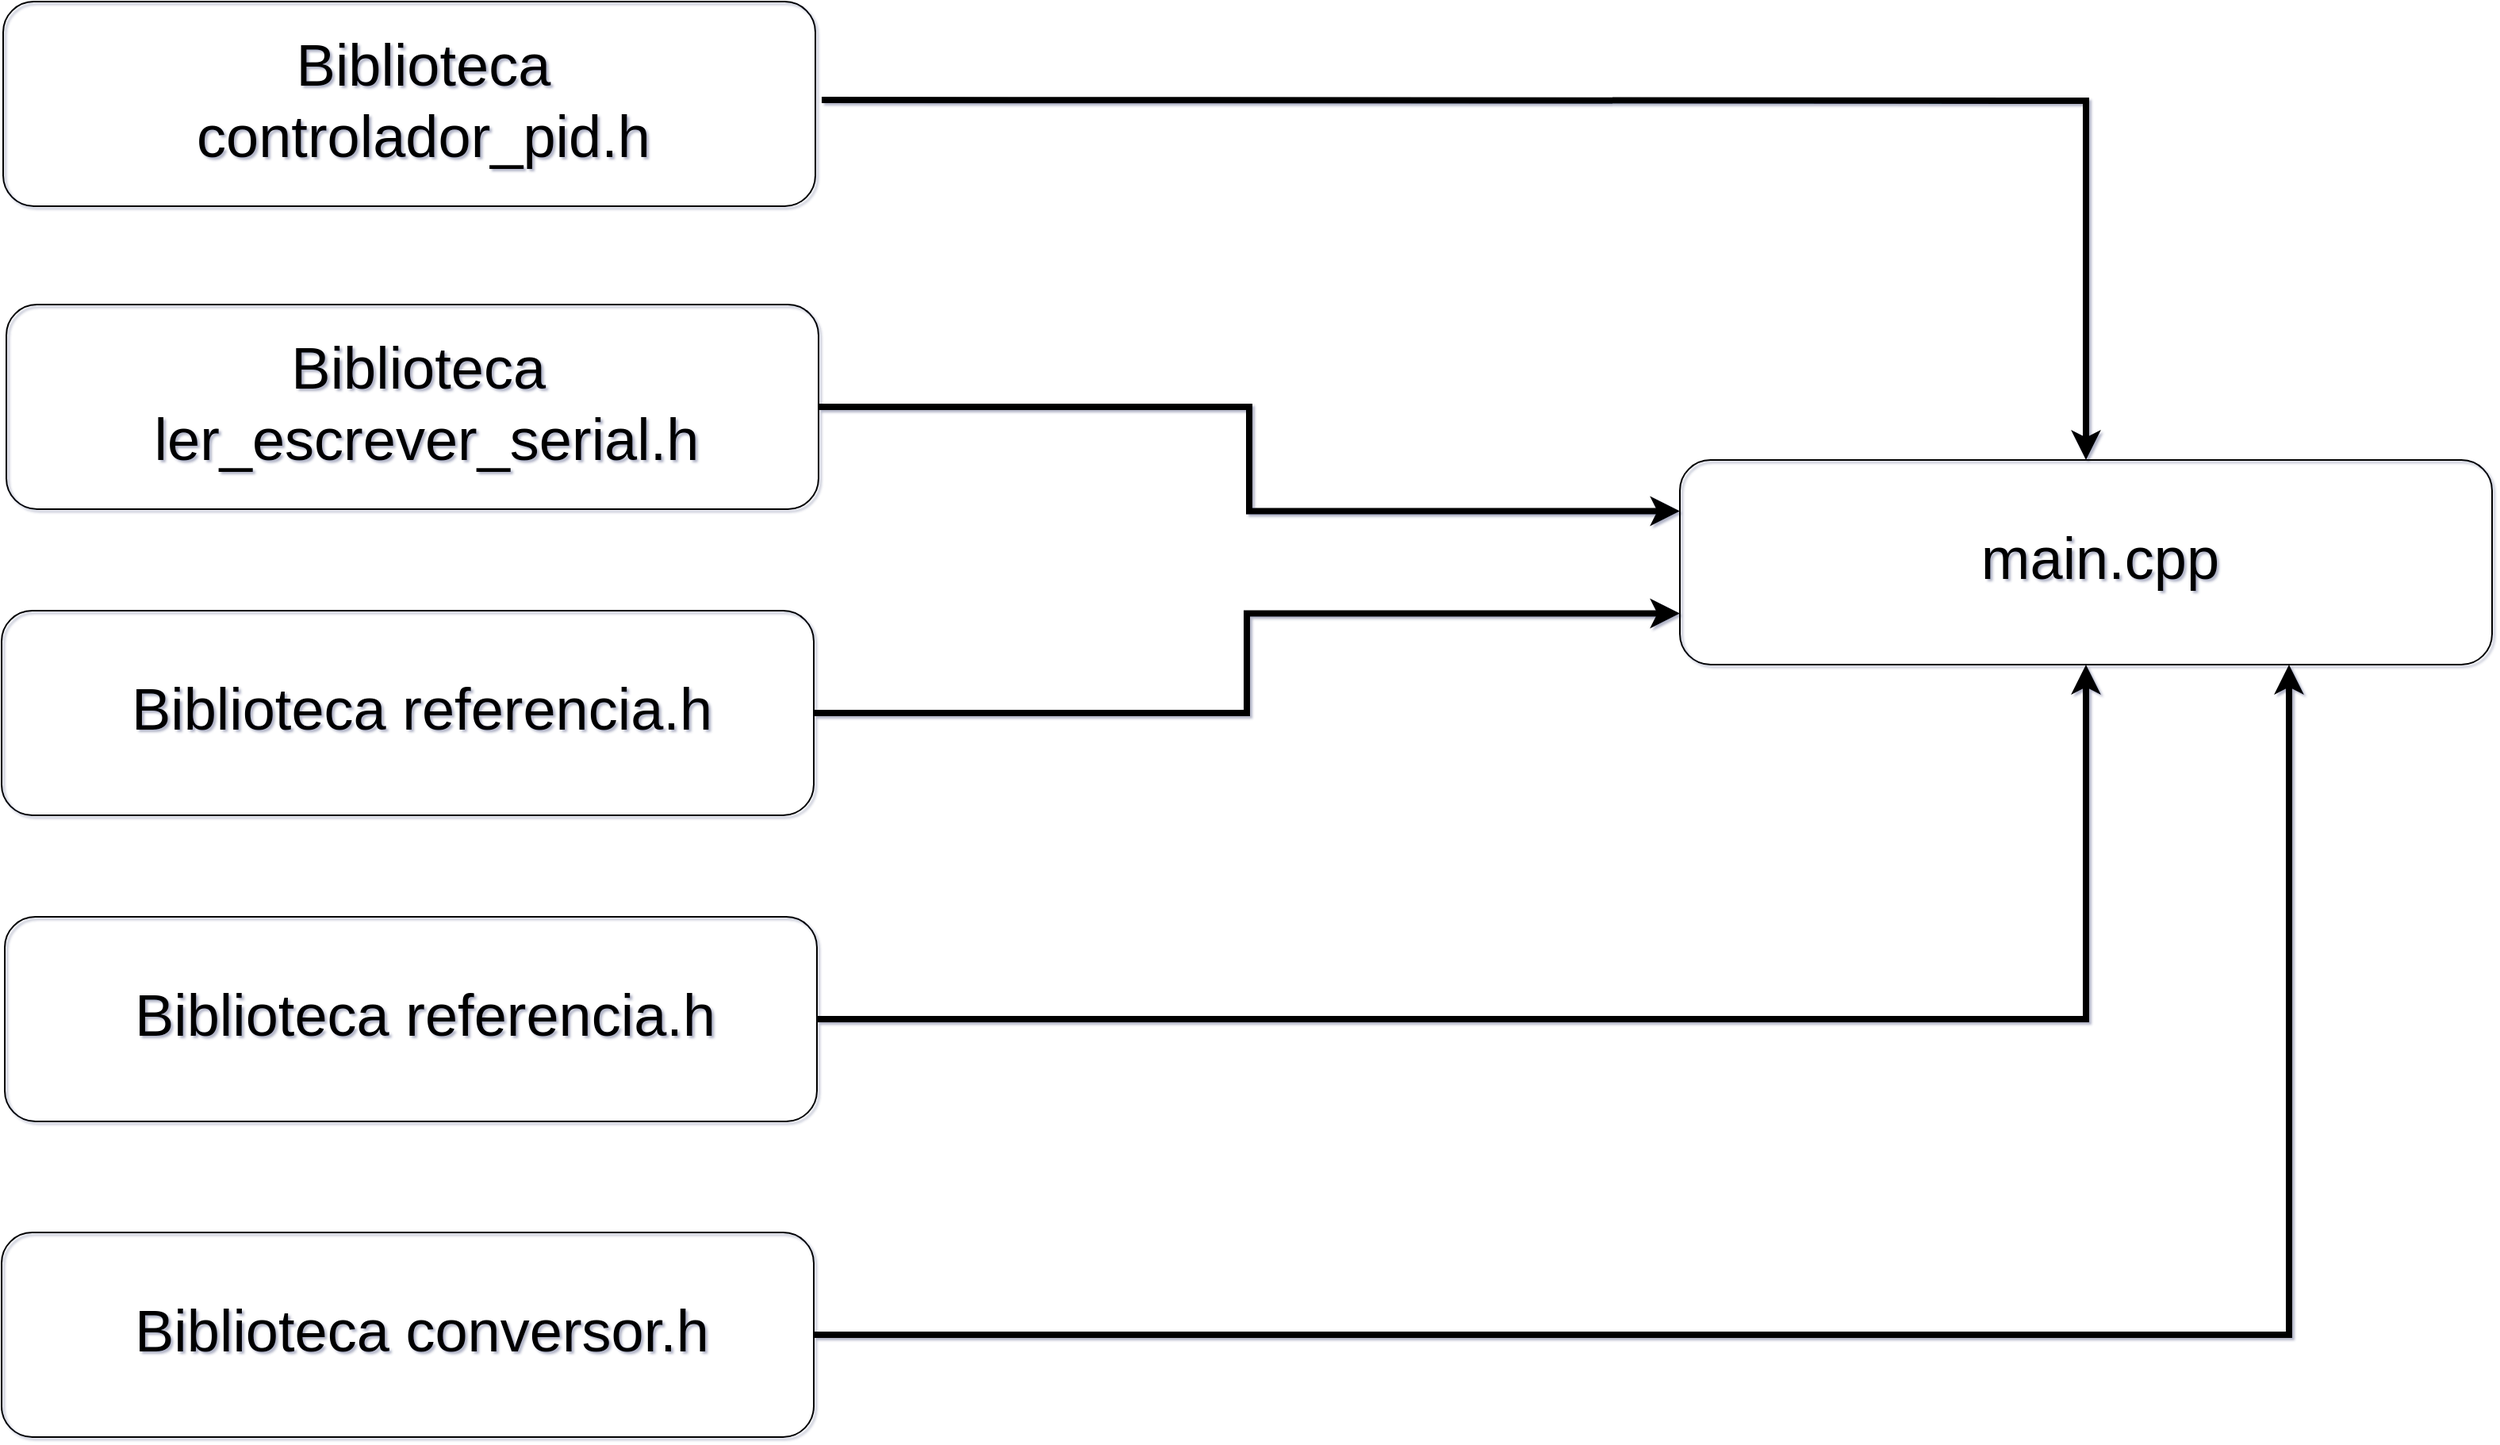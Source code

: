 <mxfile version="21.6.5" type="device">
  <diagram id="BB-P8LQBv9p690ByxCHv" name="Página-1">
    <mxGraphModel dx="1345" dy="1569" grid="1" gridSize="1" guides="0" tooltips="1" connect="1" arrows="1" fold="1" page="1" pageScale="1" pageWidth="1169" pageHeight="827" background="none" math="1" shadow="1">
      <root>
        <mxCell id="0" />
        <mxCell id="1" parent="0" />
        <mxCell id="-30fClsxpA420VmR24vq-1" value="" style="rounded=1;whiteSpace=wrap;html=1;fillColor=none;" parent="1" vertex="1">
          <mxGeometry x="1741" y="443" width="512" height="129" as="geometry" />
        </mxCell>
        <mxCell id="RyYp8qNaLWK3Mi4fkBP2-15" style="edgeStyle=orthogonalEdgeStyle;rounded=0;orthogonalLoop=1;jettySize=auto;html=1;strokeWidth=4;" edge="1" parent="1" target="RyYp8qNaLWK3Mi4fkBP2-7">
          <mxGeometry relative="1" as="geometry">
            <mxPoint x="2257" y="505" as="sourcePoint" />
          </mxGeometry>
        </mxCell>
        <mxCell id="HCi2yKMFjKcAmUGEoa8m-4" value="Biblioteca&lt;br&gt;controlador_pid.h" style="text;html=1;strokeColor=none;fillColor=none;align=center;verticalAlign=middle;whiteSpace=wrap;rounded=0;fontSize=37;" parent="1" vertex="1">
          <mxGeometry x="1777" y="466" width="458" height="79" as="geometry" />
        </mxCell>
        <mxCell id="RyYp8qNaLWK3Mi4fkBP2-16" style="edgeStyle=orthogonalEdgeStyle;rounded=0;orthogonalLoop=1;jettySize=auto;html=1;entryX=0;entryY=0.25;entryDx=0;entryDy=0;strokeWidth=4;" edge="1" parent="1" source="RyYp8qNaLWK3Mi4fkBP2-5" target="RyYp8qNaLWK3Mi4fkBP2-7">
          <mxGeometry relative="1" as="geometry">
            <mxPoint x="2456" y="762" as="targetPoint" />
          </mxGeometry>
        </mxCell>
        <mxCell id="RyYp8qNaLWK3Mi4fkBP2-5" value="" style="rounded=1;whiteSpace=wrap;html=1;fillColor=none;" vertex="1" parent="1">
          <mxGeometry x="1743" y="634" width="512" height="129" as="geometry" />
        </mxCell>
        <mxCell id="RyYp8qNaLWK3Mi4fkBP2-6" value="Biblioteca&amp;nbsp;&lt;br&gt;ler_escrever_serial.h" style="text;html=1;strokeColor=none;fillColor=none;align=center;verticalAlign=middle;whiteSpace=wrap;rounded=0;fontSize=37;" vertex="1" parent="1">
          <mxGeometry x="1779" y="657" width="458" height="79" as="geometry" />
        </mxCell>
        <mxCell id="RyYp8qNaLWK3Mi4fkBP2-7" value="" style="rounded=1;whiteSpace=wrap;html=1;fillColor=none;" vertex="1" parent="1">
          <mxGeometry x="2798" y="732" width="512" height="129" as="geometry" />
        </mxCell>
        <mxCell id="RyYp8qNaLWK3Mi4fkBP2-8" value="main.cpp" style="text;html=1;strokeColor=none;fillColor=none;align=center;verticalAlign=middle;whiteSpace=wrap;rounded=0;fontSize=37;" vertex="1" parent="1">
          <mxGeometry x="2834" y="755" width="458" height="79" as="geometry" />
        </mxCell>
        <mxCell id="RyYp8qNaLWK3Mi4fkBP2-17" style="edgeStyle=orthogonalEdgeStyle;rounded=0;orthogonalLoop=1;jettySize=auto;html=1;entryX=0;entryY=0.75;entryDx=0;entryDy=0;strokeWidth=4;" edge="1" parent="1" source="RyYp8qNaLWK3Mi4fkBP2-9" target="RyYp8qNaLWK3Mi4fkBP2-7">
          <mxGeometry relative="1" as="geometry" />
        </mxCell>
        <mxCell id="RyYp8qNaLWK3Mi4fkBP2-9" value="" style="rounded=1;whiteSpace=wrap;html=1;fillColor=none;" vertex="1" parent="1">
          <mxGeometry x="1740" y="827" width="512" height="129" as="geometry" />
        </mxCell>
        <mxCell id="RyYp8qNaLWK3Mi4fkBP2-10" value="Biblioteca&amp;nbsp;referencia.h" style="text;html=1;strokeColor=none;fillColor=none;align=center;verticalAlign=middle;whiteSpace=wrap;rounded=0;fontSize=37;" vertex="1" parent="1">
          <mxGeometry x="1776" y="850" width="458" height="79" as="geometry" />
        </mxCell>
        <mxCell id="RyYp8qNaLWK3Mi4fkBP2-18" style="edgeStyle=orthogonalEdgeStyle;rounded=0;orthogonalLoop=1;jettySize=auto;html=1;entryX=0.5;entryY=1;entryDx=0;entryDy=0;strokeWidth=4;" edge="1" parent="1" source="RyYp8qNaLWK3Mi4fkBP2-13" target="RyYp8qNaLWK3Mi4fkBP2-7">
          <mxGeometry relative="1" as="geometry" />
        </mxCell>
        <mxCell id="RyYp8qNaLWK3Mi4fkBP2-13" value="" style="rounded=1;whiteSpace=wrap;html=1;fillColor=none;" vertex="1" parent="1">
          <mxGeometry x="1742" y="1020" width="512" height="129" as="geometry" />
        </mxCell>
        <mxCell id="RyYp8qNaLWK3Mi4fkBP2-14" value="Biblioteca&amp;nbsp;referencia.h" style="text;html=1;strokeColor=none;fillColor=none;align=center;verticalAlign=middle;whiteSpace=wrap;rounded=0;fontSize=37;" vertex="1" parent="1">
          <mxGeometry x="1778" y="1043" width="458" height="79" as="geometry" />
        </mxCell>
        <mxCell id="RyYp8qNaLWK3Mi4fkBP2-21" style="edgeStyle=orthogonalEdgeStyle;rounded=0;orthogonalLoop=1;jettySize=auto;html=1;entryX=0.75;entryY=1;entryDx=0;entryDy=0;strokeWidth=4;" edge="1" parent="1" source="RyYp8qNaLWK3Mi4fkBP2-19" target="RyYp8qNaLWK3Mi4fkBP2-7">
          <mxGeometry relative="1" as="geometry" />
        </mxCell>
        <mxCell id="RyYp8qNaLWK3Mi4fkBP2-19" value="" style="rounded=1;whiteSpace=wrap;html=1;fillColor=none;" vertex="1" parent="1">
          <mxGeometry x="1740" y="1219" width="512" height="129" as="geometry" />
        </mxCell>
        <mxCell id="RyYp8qNaLWK3Mi4fkBP2-20" value="Biblioteca&amp;nbsp;conversor&lt;span style=&quot;background-color: initial;&quot;&gt;.h&lt;/span&gt;" style="text;html=1;strokeColor=none;fillColor=none;align=center;verticalAlign=middle;whiteSpace=wrap;rounded=0;fontSize=37;" vertex="1" parent="1">
          <mxGeometry x="1776" y="1242" width="458" height="79" as="geometry" />
        </mxCell>
      </root>
    </mxGraphModel>
  </diagram>
</mxfile>
